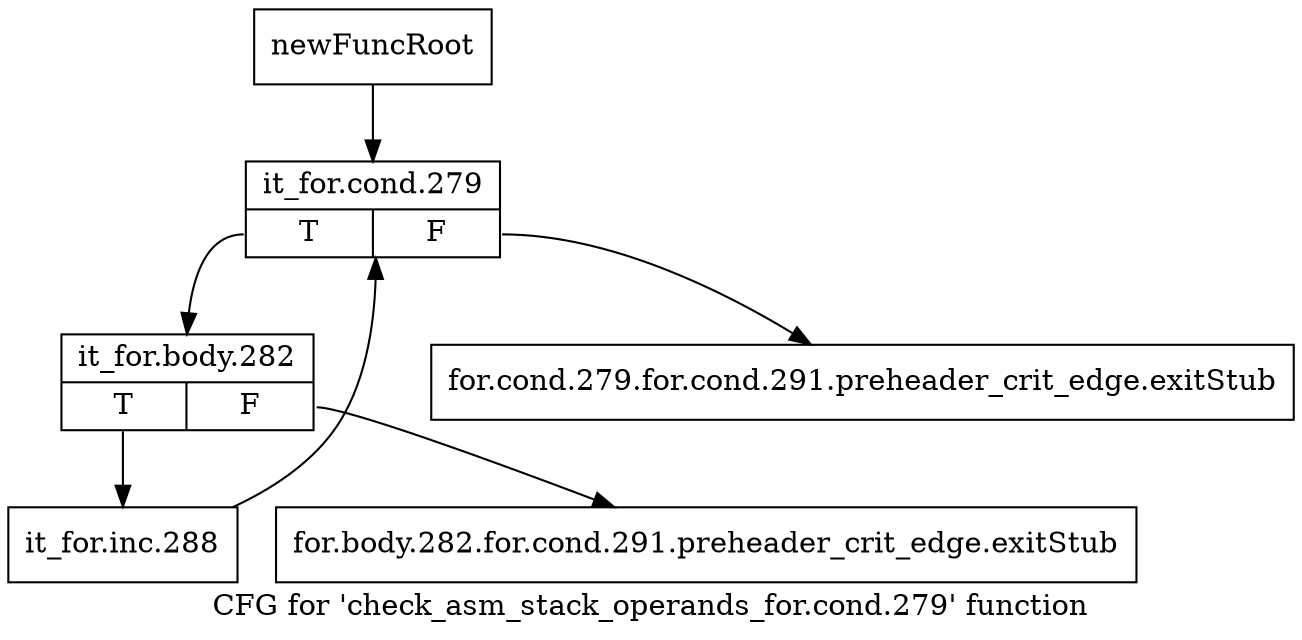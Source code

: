 digraph "CFG for 'check_asm_stack_operands_for.cond.279' function" {
	label="CFG for 'check_asm_stack_operands_for.cond.279' function";

	Node0xb94b390 [shape=record,label="{newFuncRoot}"];
	Node0xb94b390 -> Node0xb94b8d0;
	Node0xb94b830 [shape=record,label="{for.cond.279.for.cond.291.preheader_crit_edge.exitStub}"];
	Node0xb94b880 [shape=record,label="{for.body.282.for.cond.291.preheader_crit_edge.exitStub}"];
	Node0xb94b8d0 [shape=record,label="{it_for.cond.279|{<s0>T|<s1>F}}"];
	Node0xb94b8d0:s0 -> Node0xb94b920;
	Node0xb94b8d0:s1 -> Node0xb94b830;
	Node0xb94b920 [shape=record,label="{it_for.body.282|{<s0>T|<s1>F}}"];
	Node0xb94b920:s0 -> Node0xb94b970;
	Node0xb94b920:s1 -> Node0xb94b880;
	Node0xb94b970 [shape=record,label="{it_for.inc.288}"];
	Node0xb94b970 -> Node0xb94b8d0;
}
